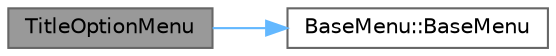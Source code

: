 digraph "TitleOptionMenu"
{
 // LATEX_PDF_SIZE
  bgcolor="transparent";
  edge [fontname=Helvetica,fontsize=10,labelfontname=Helvetica,labelfontsize=10];
  node [fontname=Helvetica,fontsize=10,shape=box,height=0.2,width=0.4];
  rankdir="LR";
  Node1 [id="Node000001",label="TitleOptionMenu",height=0.2,width=0.4,color="gray40", fillcolor="grey60", style="filled", fontcolor="black",tooltip="构造函数，初始化标题栏选项菜单"];
  Node1 -> Node2 [id="edge1_Node000001_Node000002",color="steelblue1",style="solid",tooltip=" "];
  Node2 [id="Node000002",label="BaseMenu::BaseMenu",height=0.2,width=0.4,color="grey40", fillcolor="white", style="filled",URL="$class_base_menu.html#a3a0d91e21b7d2540477767ff01fbb6d2",tooltip="构造函数，初始化菜单基类"];
}
